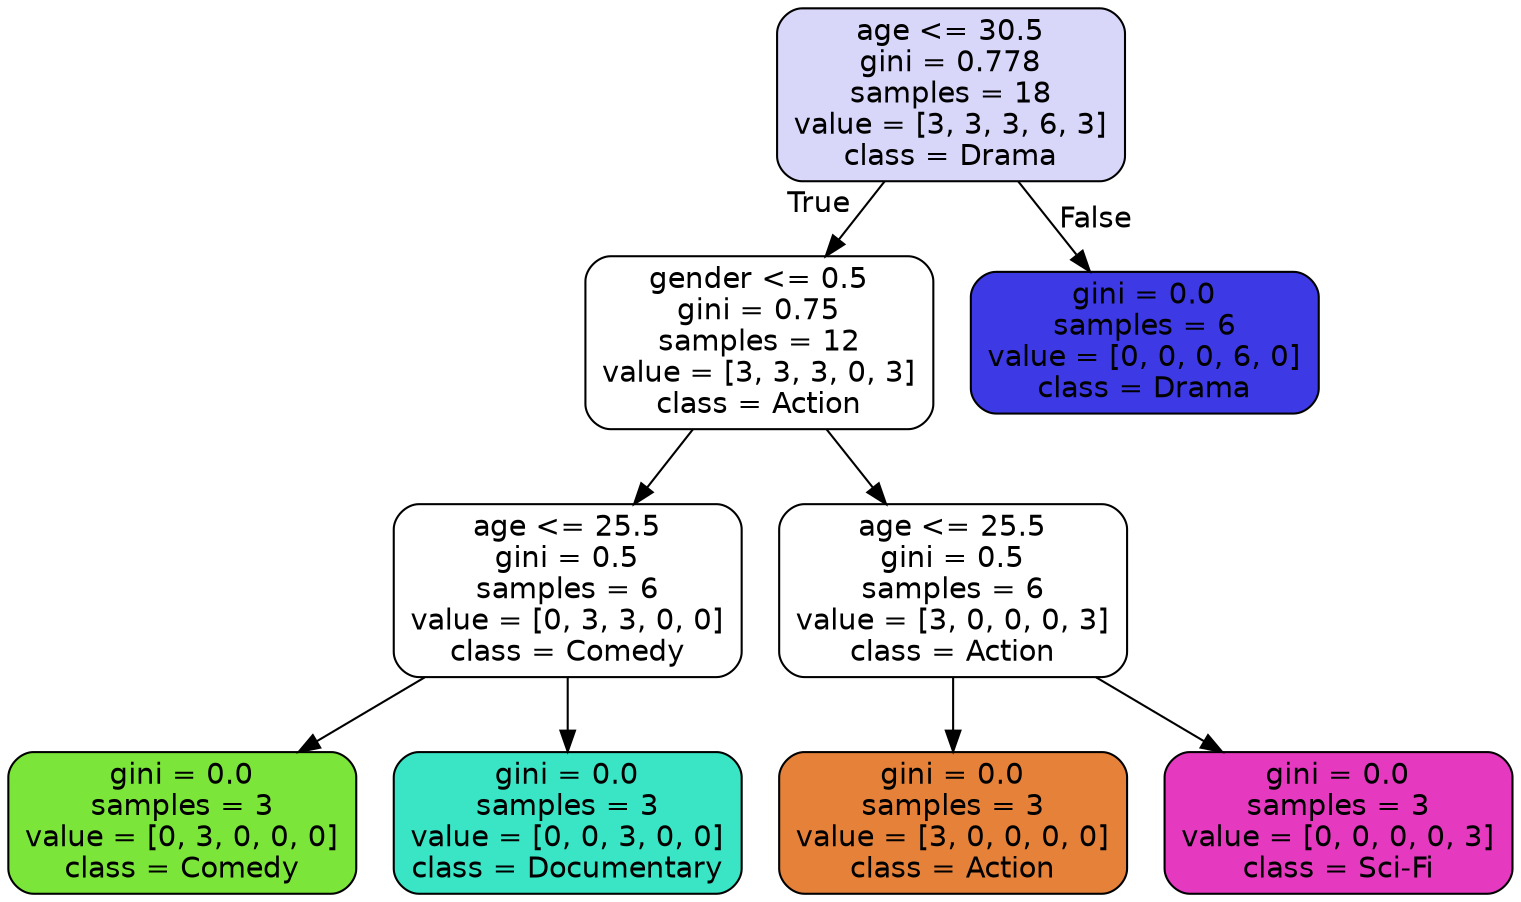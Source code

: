 digraph Tree {
node [shape=box, style="filled, rounded", color="black", fontname="helvetica"] ;
edge [fontname="helvetica"] ;
0 [label="age <= 30.5\ngini = 0.778\nsamples = 18\nvalue = [3, 3, 3, 6, 3]\nclass = Drama", fillcolor="#d8d7fa"] ;
1 [label="gender <= 0.5\ngini = 0.75\nsamples = 12\nvalue = [3, 3, 3, 0, 3]\nclass = Action", fillcolor="#ffffff"] ;
0 -> 1 [labeldistance=2.5, labelangle=45, headlabel="True"] ;
2 [label="age <= 25.5\ngini = 0.5\nsamples = 6\nvalue = [0, 3, 3, 0, 0]\nclass = Comedy", fillcolor="#ffffff"] ;
1 -> 2 ;
3 [label="gini = 0.0\nsamples = 3\nvalue = [0, 3, 0, 0, 0]\nclass = Comedy", fillcolor="#7be539"] ;
2 -> 3 ;
4 [label="gini = 0.0\nsamples = 3\nvalue = [0, 0, 3, 0, 0]\nclass = Documentary", fillcolor="#39e5c5"] ;
2 -> 4 ;
5 [label="age <= 25.5\ngini = 0.5\nsamples = 6\nvalue = [3, 0, 0, 0, 3]\nclass = Action", fillcolor="#ffffff"] ;
1 -> 5 ;
6 [label="gini = 0.0\nsamples = 3\nvalue = [3, 0, 0, 0, 0]\nclass = Action", fillcolor="#e58139"] ;
5 -> 6 ;
7 [label="gini = 0.0\nsamples = 3\nvalue = [0, 0, 0, 0, 3]\nclass = Sci-Fi", fillcolor="#e539c0"] ;
5 -> 7 ;
8 [label="gini = 0.0\nsamples = 6\nvalue = [0, 0, 0, 6, 0]\nclass = Drama", fillcolor="#3c39e5"] ;
0 -> 8 [labeldistance=2.5, labelangle=-45, headlabel="False"] ;
}